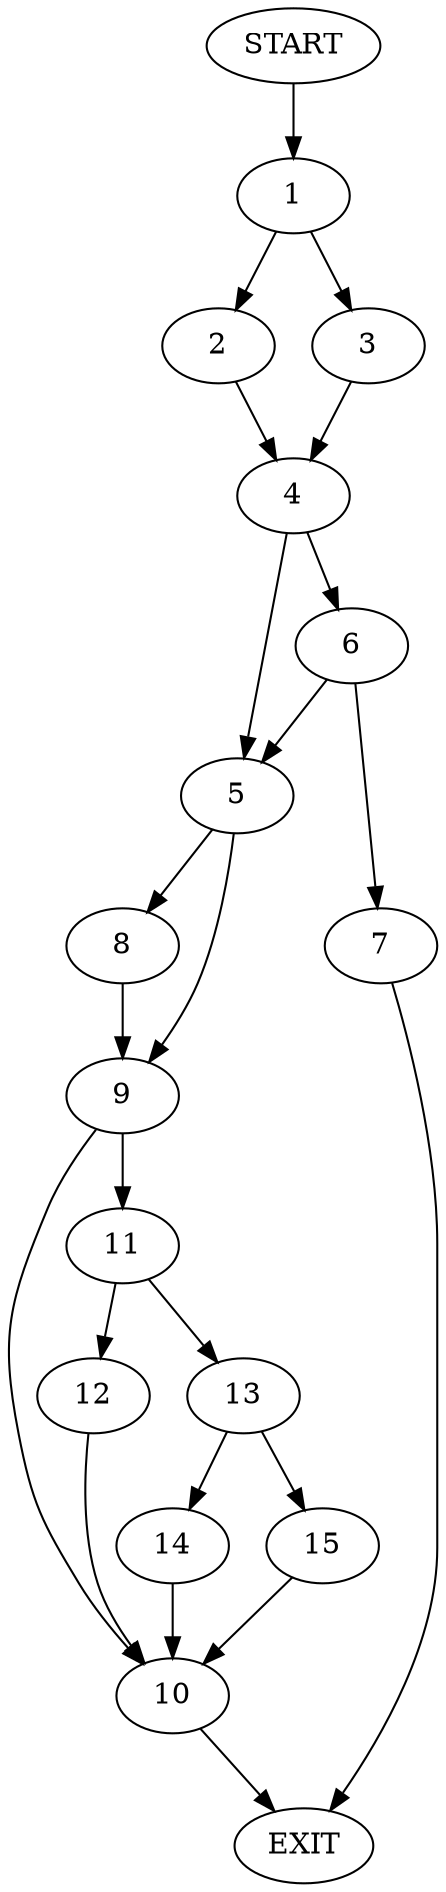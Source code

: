 digraph {
0 [label="START"]
16 [label="EXIT"]
0 -> 1
1 -> 2
1 -> 3
2 -> 4
3 -> 4
4 -> 5
4 -> 6
6 -> 7
6 -> 5
5 -> 8
5 -> 9
7 -> 16
8 -> 9
9 -> 10
9 -> 11
11 -> 12
11 -> 13
10 -> 16
12 -> 10
13 -> 14
13 -> 15
14 -> 10
15 -> 10
}
